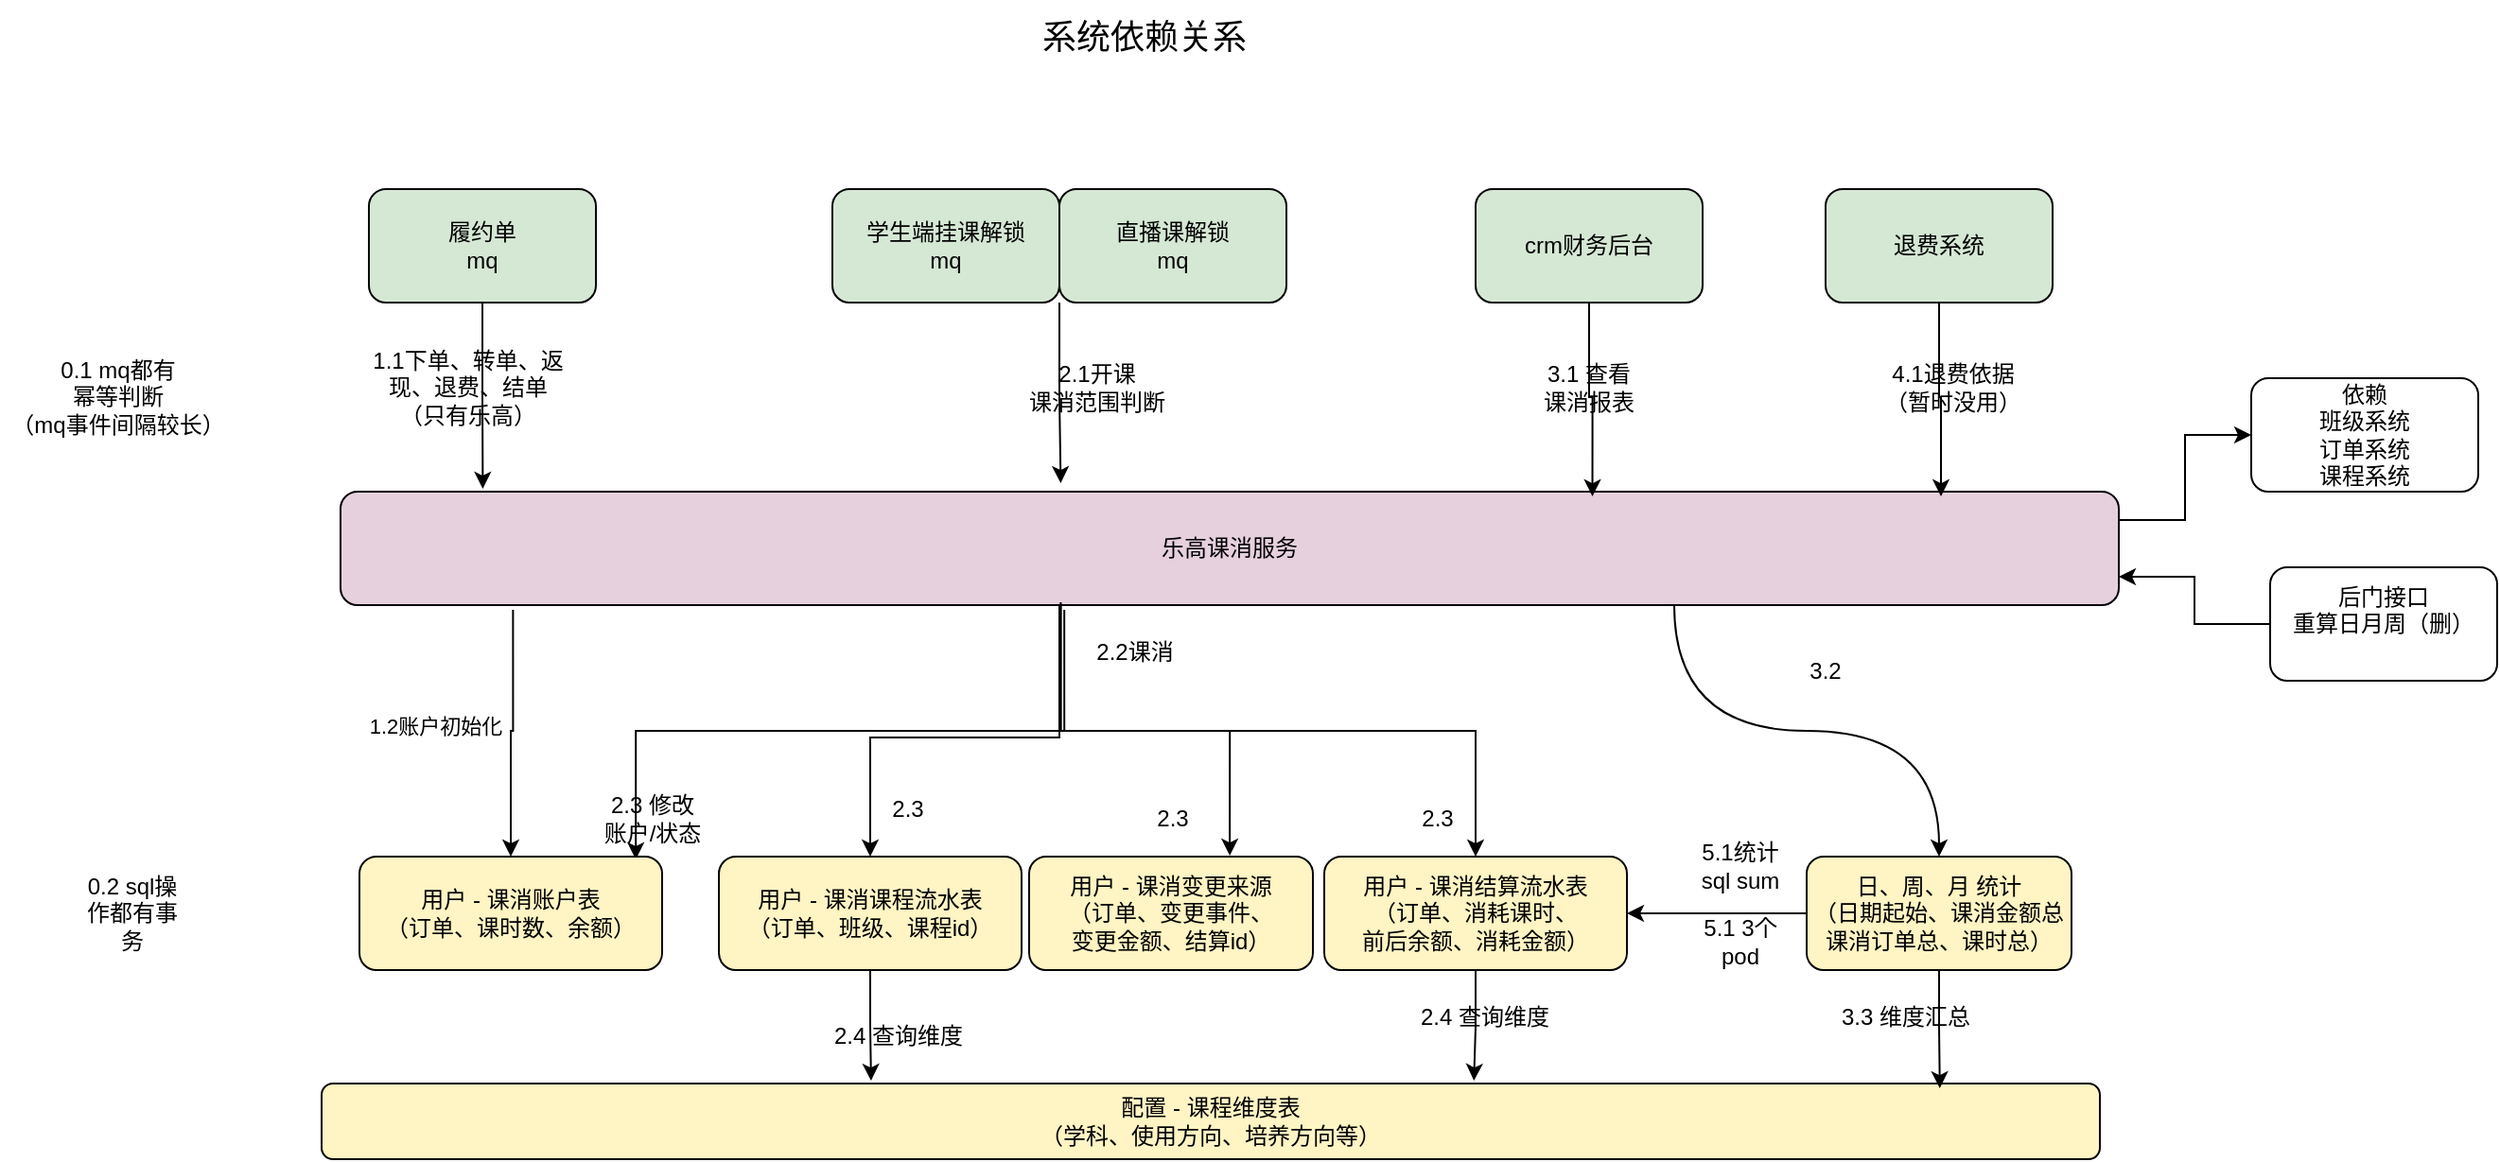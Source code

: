 <mxfile version="24.7.17">
  <diagram name="第 1 页" id="vsfwroW1HJ1qrRivyFGg">
    <mxGraphModel dx="1434" dy="755" grid="1" gridSize="10" guides="1" tooltips="1" connect="1" arrows="1" fold="1" page="1" pageScale="1" pageWidth="827" pageHeight="1169" math="0" shadow="0">
      <root>
        <mxCell id="0" />
        <mxCell id="1" parent="0" />
        <mxCell id="nJXdHBnAXh9dm8N67HSL-1" value="履约单&lt;div&gt;mq&lt;/div&gt;" style="rounded=1;whiteSpace=wrap;html=1;fillColor=#D5E8D4;" vertex="1" parent="1">
          <mxGeometry x="365" y="230" width="120" height="60" as="geometry" />
        </mxCell>
        <mxCell id="nJXdHBnAXh9dm8N67HSL-46" style="edgeStyle=orthogonalEdgeStyle;rounded=0;orthogonalLoop=1;jettySize=auto;html=1;exitX=0.097;exitY=1.042;exitDx=0;exitDy=0;entryX=0.5;entryY=0;entryDx=0;entryDy=0;exitPerimeter=0;" edge="1" parent="1" source="nJXdHBnAXh9dm8N67HSL-2" target="nJXdHBnAXh9dm8N67HSL-12">
          <mxGeometry relative="1" as="geometry" />
        </mxCell>
        <mxCell id="nJXdHBnAXh9dm8N67HSL-47" value="1.2账户初始化&lt;div&gt;&lt;br/&gt;&lt;/div&gt;" style="edgeLabel;html=1;align=center;verticalAlign=middle;resizable=0;points=[];" vertex="1" connectable="0" parent="nJXdHBnAXh9dm8N67HSL-46">
          <mxGeometry x="0.058" y="1" relative="1" as="geometry">
            <mxPoint x="-41" as="offset" />
          </mxGeometry>
        </mxCell>
        <mxCell id="nJXdHBnAXh9dm8N67HSL-57" style="edgeStyle=orthogonalEdgeStyle;rounded=0;orthogonalLoop=1;jettySize=auto;html=1;" edge="1" parent="1" target="nJXdHBnAXh9dm8N67HSL-13">
          <mxGeometry relative="1" as="geometry">
            <mxPoint x="730" y="450" as="sourcePoint" />
            <Array as="points">
              <mxPoint x="730" y="520" />
              <mxPoint x="630" y="520" />
            </Array>
          </mxGeometry>
        </mxCell>
        <mxCell id="nJXdHBnAXh9dm8N67HSL-59" style="edgeStyle=orthogonalEdgeStyle;rounded=0;orthogonalLoop=1;jettySize=auto;html=1;exitX=0.405;exitY=0.992;exitDx=0;exitDy=0;exitPerimeter=0;" edge="1" parent="1" source="nJXdHBnAXh9dm8N67HSL-2" target="nJXdHBnAXh9dm8N67HSL-14">
          <mxGeometry relative="1" as="geometry" />
        </mxCell>
        <mxCell id="nJXdHBnAXh9dm8N67HSL-61" style="edgeStyle=orthogonalEdgeStyle;rounded=0;orthogonalLoop=1;jettySize=auto;html=1;exitX=0.407;exitY=1.042;exitDx=0;exitDy=0;entryX=0.913;entryY=0.025;entryDx=0;entryDy=0;exitPerimeter=0;entryPerimeter=0;" edge="1" parent="1" source="nJXdHBnAXh9dm8N67HSL-2" target="nJXdHBnAXh9dm8N67HSL-12">
          <mxGeometry relative="1" as="geometry" />
        </mxCell>
        <mxCell id="nJXdHBnAXh9dm8N67HSL-64" style="edgeStyle=orthogonalEdgeStyle;rounded=0;orthogonalLoop=1;jettySize=auto;html=1;exitX=0.75;exitY=1;exitDx=0;exitDy=0;curved=1;" edge="1" parent="1" source="nJXdHBnAXh9dm8N67HSL-2" target="nJXdHBnAXh9dm8N67HSL-16">
          <mxGeometry relative="1" as="geometry" />
        </mxCell>
        <mxCell id="nJXdHBnAXh9dm8N67HSL-86" style="edgeStyle=orthogonalEdgeStyle;rounded=0;orthogonalLoop=1;jettySize=auto;html=1;exitX=1;exitY=0.25;exitDx=0;exitDy=0;entryX=0;entryY=0.5;entryDx=0;entryDy=0;" edge="1" parent="1" source="nJXdHBnAXh9dm8N67HSL-2" target="nJXdHBnAXh9dm8N67HSL-81">
          <mxGeometry relative="1" as="geometry" />
        </mxCell>
        <mxCell id="nJXdHBnAXh9dm8N67HSL-2" value="乐高课消服务" style="rounded=1;whiteSpace=wrap;html=1;fillColor=#E6D0DE;" vertex="1" parent="1">
          <mxGeometry x="350" y="390" width="940" height="60" as="geometry" />
        </mxCell>
        <mxCell id="nJXdHBnAXh9dm8N67HSL-8" value="学生端挂课解锁&lt;br&gt;mq" style="rounded=1;whiteSpace=wrap;html=1;fillColor=#D5E8D4;" vertex="1" parent="1">
          <mxGeometry x="610" y="230" width="120" height="60" as="geometry" />
        </mxCell>
        <mxCell id="nJXdHBnAXh9dm8N67HSL-9" value="直播课解锁&lt;br&gt;mq" style="rounded=1;whiteSpace=wrap;html=1;fillColor=#D5E8D4;" vertex="1" parent="1">
          <mxGeometry x="730" y="230" width="120" height="60" as="geometry" />
        </mxCell>
        <mxCell id="nJXdHBnAXh9dm8N67HSL-10" value="crm财务后台" style="rounded=1;whiteSpace=wrap;html=1;fillColor=#D5E8D4;" vertex="1" parent="1">
          <mxGeometry x="950" y="230" width="120" height="60" as="geometry" />
        </mxCell>
        <mxCell id="nJXdHBnAXh9dm8N67HSL-11" value="退费系统" style="rounded=1;whiteSpace=wrap;html=1;fillColor=#D5E8D4;" vertex="1" parent="1">
          <mxGeometry x="1135" y="230" width="120" height="60" as="geometry" />
        </mxCell>
        <mxCell id="nJXdHBnAXh9dm8N67HSL-12" value="用户 - 课消账户表&lt;div&gt;（订单、课时数、余额）&lt;/div&gt;" style="rounded=1;whiteSpace=wrap;html=1;fillColor=#FFF4C3;" vertex="1" parent="1">
          <mxGeometry x="360" y="583" width="160" height="60" as="geometry" />
        </mxCell>
        <mxCell id="nJXdHBnAXh9dm8N67HSL-13" value="用户 - 课消课程流水表&lt;div&gt;（订单、班级、课程id）&lt;/div&gt;" style="rounded=1;whiteSpace=wrap;html=1;fillColor=#FFF4C3;" vertex="1" parent="1">
          <mxGeometry x="550" y="583" width="160" height="60" as="geometry" />
        </mxCell>
        <mxCell id="nJXdHBnAXh9dm8N67HSL-14" value="用户 - 课消结算流水表&lt;div&gt;（订单、消耗课时、&lt;/div&gt;&lt;div&gt;前后余额、消耗金额）&lt;/div&gt;" style="rounded=1;whiteSpace=wrap;html=1;fillColor=#FFF4C3;" vertex="1" parent="1">
          <mxGeometry x="870" y="583" width="160" height="60" as="geometry" />
        </mxCell>
        <mxCell id="nJXdHBnAXh9dm8N67HSL-15" value="用户 - 课消变更来源&lt;div&gt;（订单、变更事件、&lt;/div&gt;&lt;div&gt;变更金额、结算id）&lt;/div&gt;" style="rounded=1;whiteSpace=wrap;html=1;fillColor=#FFF4C3;" vertex="1" parent="1">
          <mxGeometry x="714" y="583" width="150" height="60" as="geometry" />
        </mxCell>
        <mxCell id="nJXdHBnAXh9dm8N67HSL-28" style="edgeStyle=orthogonalEdgeStyle;rounded=0;orthogonalLoop=1;jettySize=auto;html=1;exitX=0;exitY=0.5;exitDx=0;exitDy=0;entryX=1;entryY=0.5;entryDx=0;entryDy=0;" edge="1" parent="1" source="nJXdHBnAXh9dm8N67HSL-16" target="nJXdHBnAXh9dm8N67HSL-14">
          <mxGeometry relative="1" as="geometry" />
        </mxCell>
        <mxCell id="nJXdHBnAXh9dm8N67HSL-16" value="日、周、月 统计&lt;div&gt;（日期起始、课消金额总&lt;/div&gt;&lt;div&gt;课消订单总、课时总）&lt;/div&gt;" style="rounded=1;whiteSpace=wrap;html=1;fillColor=#FFF4C3;" vertex="1" parent="1">
          <mxGeometry x="1125" y="583" width="140" height="60" as="geometry" />
        </mxCell>
        <mxCell id="nJXdHBnAXh9dm8N67HSL-17" value="配置 - 课程维度表&lt;div&gt;（学科、使用方向、培养方向等）&lt;/div&gt;" style="rounded=1;whiteSpace=wrap;html=1;fillColor=#FFF4C3;" vertex="1" parent="1">
          <mxGeometry x="340" y="703" width="940" height="40" as="geometry" />
        </mxCell>
        <mxCell id="nJXdHBnAXh9dm8N67HSL-21" value="1.1下单、转单、返现、退费、结单&lt;br&gt;（只有乐高）" style="text;html=1;align=center;verticalAlign=middle;whiteSpace=wrap;rounded=0;" vertex="1" parent="1">
          <mxGeometry x="365" y="320" width="105" height="30" as="geometry" />
        </mxCell>
        <mxCell id="nJXdHBnAXh9dm8N67HSL-32" value="&lt;font style=&quot;font-size: 18px;&quot;&gt;系统依赖关系&lt;/font&gt;" style="text;html=1;align=center;verticalAlign=middle;whiteSpace=wrap;rounded=0;" vertex="1" parent="1">
          <mxGeometry x="700" y="130" width="150" height="40" as="geometry" />
        </mxCell>
        <mxCell id="nJXdHBnAXh9dm8N67HSL-38" value="2.1开课&lt;div&gt;课消范围判断&lt;/div&gt;" style="text;html=1;align=center;verticalAlign=middle;whiteSpace=wrap;rounded=0;" vertex="1" parent="1">
          <mxGeometry x="690" y="320" width="120" height="30" as="geometry" />
        </mxCell>
        <mxCell id="nJXdHBnAXh9dm8N67HSL-39" value="3.1 查看&lt;div&gt;课消报表&lt;/div&gt;" style="text;html=1;align=center;verticalAlign=middle;whiteSpace=wrap;rounded=0;" vertex="1" parent="1">
          <mxGeometry x="980" y="320" width="60" height="30" as="geometry" />
        </mxCell>
        <mxCell id="nJXdHBnAXh9dm8N67HSL-40" value="4.1退费依据&lt;div&gt;（暂时没用）&lt;/div&gt;" style="text;html=1;align=center;verticalAlign=middle;whiteSpace=wrap;rounded=0;" vertex="1" parent="1">
          <mxGeometry x="1165" y="320" width="75" height="30" as="geometry" />
        </mxCell>
        <mxCell id="nJXdHBnAXh9dm8N67HSL-41" style="edgeStyle=orthogonalEdgeStyle;rounded=0;orthogonalLoop=1;jettySize=auto;html=1;exitX=0.5;exitY=1;exitDx=0;exitDy=0;entryX=0.91;entryY=0.063;entryDx=0;entryDy=0;entryPerimeter=0;" edge="1" parent="1" source="nJXdHBnAXh9dm8N67HSL-16" target="nJXdHBnAXh9dm8N67HSL-17">
          <mxGeometry relative="1" as="geometry" />
        </mxCell>
        <mxCell id="nJXdHBnAXh9dm8N67HSL-42" style="edgeStyle=orthogonalEdgeStyle;rounded=0;orthogonalLoop=1;jettySize=auto;html=1;exitX=0.5;exitY=1;exitDx=0;exitDy=0;entryX=0.08;entryY=-0.025;entryDx=0;entryDy=0;entryPerimeter=0;" edge="1" parent="1" source="nJXdHBnAXh9dm8N67HSL-1" target="nJXdHBnAXh9dm8N67HSL-2">
          <mxGeometry relative="1" as="geometry" />
        </mxCell>
        <mxCell id="nJXdHBnAXh9dm8N67HSL-43" style="edgeStyle=orthogonalEdgeStyle;rounded=0;orthogonalLoop=1;jettySize=auto;html=1;exitX=1;exitY=1;exitDx=0;exitDy=0;entryX=0.405;entryY=-0.075;entryDx=0;entryDy=0;entryPerimeter=0;" edge="1" parent="1" source="nJXdHBnAXh9dm8N67HSL-8" target="nJXdHBnAXh9dm8N67HSL-2">
          <mxGeometry relative="1" as="geometry" />
        </mxCell>
        <mxCell id="nJXdHBnAXh9dm8N67HSL-44" style="edgeStyle=orthogonalEdgeStyle;rounded=0;orthogonalLoop=1;jettySize=auto;html=1;exitX=0.5;exitY=1;exitDx=0;exitDy=0;entryX=0.704;entryY=0.042;entryDx=0;entryDy=0;entryPerimeter=0;" edge="1" parent="1" source="nJXdHBnAXh9dm8N67HSL-10" target="nJXdHBnAXh9dm8N67HSL-2">
          <mxGeometry relative="1" as="geometry" />
        </mxCell>
        <mxCell id="nJXdHBnAXh9dm8N67HSL-45" style="edgeStyle=orthogonalEdgeStyle;rounded=0;orthogonalLoop=1;jettySize=auto;html=1;exitX=0.5;exitY=1;exitDx=0;exitDy=0;entryX=0.9;entryY=0.042;entryDx=0;entryDy=0;entryPerimeter=0;" edge="1" parent="1" source="nJXdHBnAXh9dm8N67HSL-11" target="nJXdHBnAXh9dm8N67HSL-2">
          <mxGeometry relative="1" as="geometry" />
        </mxCell>
        <mxCell id="nJXdHBnAXh9dm8N67HSL-48" value="0.1 mq都有&lt;div&gt;幂等判断&lt;br&gt;（mq事件间隔较长）&lt;/div&gt;" style="text;html=1;align=center;verticalAlign=middle;whiteSpace=wrap;rounded=0;" vertex="1" parent="1">
          <mxGeometry x="170" y="310" width="125" height="60" as="geometry" />
        </mxCell>
        <mxCell id="nJXdHBnAXh9dm8N67HSL-49" value="0.2 sql操&lt;div&gt;作都有事务&lt;/div&gt;" style="text;html=1;align=center;verticalAlign=middle;whiteSpace=wrap;rounded=0;" vertex="1" parent="1">
          <mxGeometry x="210" y="598" width="60" height="30" as="geometry" />
        </mxCell>
        <mxCell id="nJXdHBnAXh9dm8N67HSL-50" value="&lt;div&gt;5.1统计&lt;/div&gt;sql sum" style="text;html=1;align=center;verticalAlign=middle;whiteSpace=wrap;rounded=0;" vertex="1" parent="1">
          <mxGeometry x="1060" y="573" width="60" height="30" as="geometry" />
        </mxCell>
        <mxCell id="nJXdHBnAXh9dm8N67HSL-53" style="edgeStyle=orthogonalEdgeStyle;rounded=0;orthogonalLoop=1;jettySize=auto;html=1;exitX=0.5;exitY=1;exitDx=0;exitDy=0;entryX=0.309;entryY=-0.037;entryDx=0;entryDy=0;entryPerimeter=0;" edge="1" parent="1" source="nJXdHBnAXh9dm8N67HSL-13" target="nJXdHBnAXh9dm8N67HSL-17">
          <mxGeometry relative="1" as="geometry" />
        </mxCell>
        <mxCell id="nJXdHBnAXh9dm8N67HSL-58" style="edgeStyle=orthogonalEdgeStyle;rounded=0;orthogonalLoop=1;jettySize=auto;html=1;exitX=0.405;exitY=0.975;exitDx=0;exitDy=0;entryX=0.707;entryY=-0.008;entryDx=0;entryDy=0;entryPerimeter=0;exitPerimeter=0;" edge="1" parent="1" source="nJXdHBnAXh9dm8N67HSL-2" target="nJXdHBnAXh9dm8N67HSL-15">
          <mxGeometry relative="1" as="geometry" />
        </mxCell>
        <mxCell id="nJXdHBnAXh9dm8N67HSL-60" value="2.2课消" style="text;html=1;align=center;verticalAlign=middle;whiteSpace=wrap;rounded=0;" vertex="1" parent="1">
          <mxGeometry x="740" y="460" width="60" height="30" as="geometry" />
        </mxCell>
        <mxCell id="nJXdHBnAXh9dm8N67HSL-63" value="2.3 修改&lt;div&gt;账户/状态&lt;/div&gt;" style="text;html=1;align=center;verticalAlign=middle;whiteSpace=wrap;rounded=0;" vertex="1" parent="1">
          <mxGeometry x="480" y="553" width="70" height="20" as="geometry" />
        </mxCell>
        <mxCell id="nJXdHBnAXh9dm8N67HSL-65" value="3.2" style="text;html=1;align=center;verticalAlign=middle;whiteSpace=wrap;rounded=0;" vertex="1" parent="1">
          <mxGeometry x="1105" y="470" width="60" height="30" as="geometry" />
        </mxCell>
        <mxCell id="nJXdHBnAXh9dm8N67HSL-66" value="3.3 维度汇总" style="text;html=1;align=center;verticalAlign=middle;whiteSpace=wrap;rounded=0;" vertex="1" parent="1">
          <mxGeometry x="1135" y="653" width="85" height="30" as="geometry" />
        </mxCell>
        <mxCell id="nJXdHBnAXh9dm8N67HSL-69" value="2.4 查询维度" style="text;html=1;align=center;verticalAlign=middle;whiteSpace=wrap;rounded=0;" vertex="1" parent="1">
          <mxGeometry x="590" y="663" width="110" height="30" as="geometry" />
        </mxCell>
        <mxCell id="nJXdHBnAXh9dm8N67HSL-70" value="2.3" style="text;html=1;align=center;verticalAlign=middle;whiteSpace=wrap;rounded=0;" vertex="1" parent="1">
          <mxGeometry x="620" y="543" width="60" height="30" as="geometry" />
        </mxCell>
        <mxCell id="nJXdHBnAXh9dm8N67HSL-71" value="2.3" style="text;html=1;align=center;verticalAlign=middle;whiteSpace=wrap;rounded=0;" vertex="1" parent="1">
          <mxGeometry x="760" y="548" width="60" height="30" as="geometry" />
        </mxCell>
        <mxCell id="nJXdHBnAXh9dm8N67HSL-72" value="2.3" style="text;html=1;align=center;verticalAlign=middle;whiteSpace=wrap;rounded=0;" vertex="1" parent="1">
          <mxGeometry x="900" y="548" width="60" height="30" as="geometry" />
        </mxCell>
        <mxCell id="nJXdHBnAXh9dm8N67HSL-73" value="2.4 查询维度" style="text;html=1;align=center;verticalAlign=middle;whiteSpace=wrap;rounded=0;" vertex="1" parent="1">
          <mxGeometry x="900" y="653" width="110" height="30" as="geometry" />
        </mxCell>
        <mxCell id="nJXdHBnAXh9dm8N67HSL-79" value="&lt;div&gt;5.1 3个pod&lt;/div&gt;" style="text;html=1;align=center;verticalAlign=middle;whiteSpace=wrap;rounded=0;" vertex="1" parent="1">
          <mxGeometry x="1060" y="613" width="60" height="30" as="geometry" />
        </mxCell>
        <mxCell id="nJXdHBnAXh9dm8N67HSL-84" style="edgeStyle=orthogonalEdgeStyle;rounded=0;orthogonalLoop=1;jettySize=auto;html=1;exitX=0;exitY=0.5;exitDx=0;exitDy=0;entryX=1;entryY=0.75;entryDx=0;entryDy=0;" edge="1" parent="1" source="nJXdHBnAXh9dm8N67HSL-80" target="nJXdHBnAXh9dm8N67HSL-2">
          <mxGeometry relative="1" as="geometry" />
        </mxCell>
        <mxCell id="nJXdHBnAXh9dm8N67HSL-80" value="后门接口&lt;div&gt;重算日月周（删）&lt;/div&gt;&lt;div&gt;&lt;br&gt;&lt;/div&gt;" style="rounded=1;whiteSpace=wrap;html=1;" vertex="1" parent="1">
          <mxGeometry x="1370" y="430" width="120" height="60" as="geometry" />
        </mxCell>
        <mxCell id="nJXdHBnAXh9dm8N67HSL-81" value="依赖&lt;div&gt;班级系统&lt;/div&gt;&lt;div&gt;订单系统&lt;/div&gt;&lt;div&gt;课程系统&lt;/div&gt;" style="rounded=1;whiteSpace=wrap;html=1;" vertex="1" parent="1">
          <mxGeometry x="1360" y="330" width="120" height="60" as="geometry" />
        </mxCell>
        <mxCell id="nJXdHBnAXh9dm8N67HSL-83" style="edgeStyle=orthogonalEdgeStyle;rounded=0;orthogonalLoop=1;jettySize=auto;html=1;exitX=0.5;exitY=1;exitDx=0;exitDy=0;entryX=0.648;entryY=-0.037;entryDx=0;entryDy=0;entryPerimeter=0;" edge="1" parent="1" source="nJXdHBnAXh9dm8N67HSL-14" target="nJXdHBnAXh9dm8N67HSL-17">
          <mxGeometry relative="1" as="geometry" />
        </mxCell>
      </root>
    </mxGraphModel>
  </diagram>
</mxfile>
